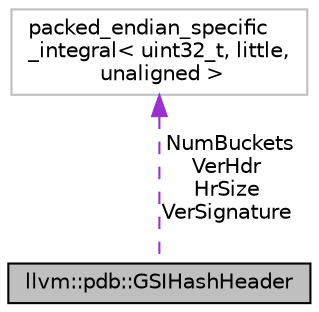digraph "llvm::pdb::GSIHashHeader"
{
 // LATEX_PDF_SIZE
  bgcolor="transparent";
  edge [fontname="Helvetica",fontsize="10",labelfontname="Helvetica",labelfontsize="10"];
  node [fontname="Helvetica",fontsize="10",shape=record];
  Node1 [label="llvm::pdb::GSIHashHeader",height=0.2,width=0.4,color="black", fillcolor="grey75", style="filled", fontcolor="black",tooltip="Header of the hash tables found in the globals and publics sections."];
  Node2 -> Node1 [dir="back",color="darkorchid3",fontsize="10",style="dashed",label=" NumBuckets\nVerHdr\nHrSize\nVerSignature" ,fontname="Helvetica"];
  Node2 [label="packed_endian_specific\l_integral\< uint32_t, little,\l unaligned \>",height=0.2,width=0.4,color="grey75",tooltip=" "];
}
